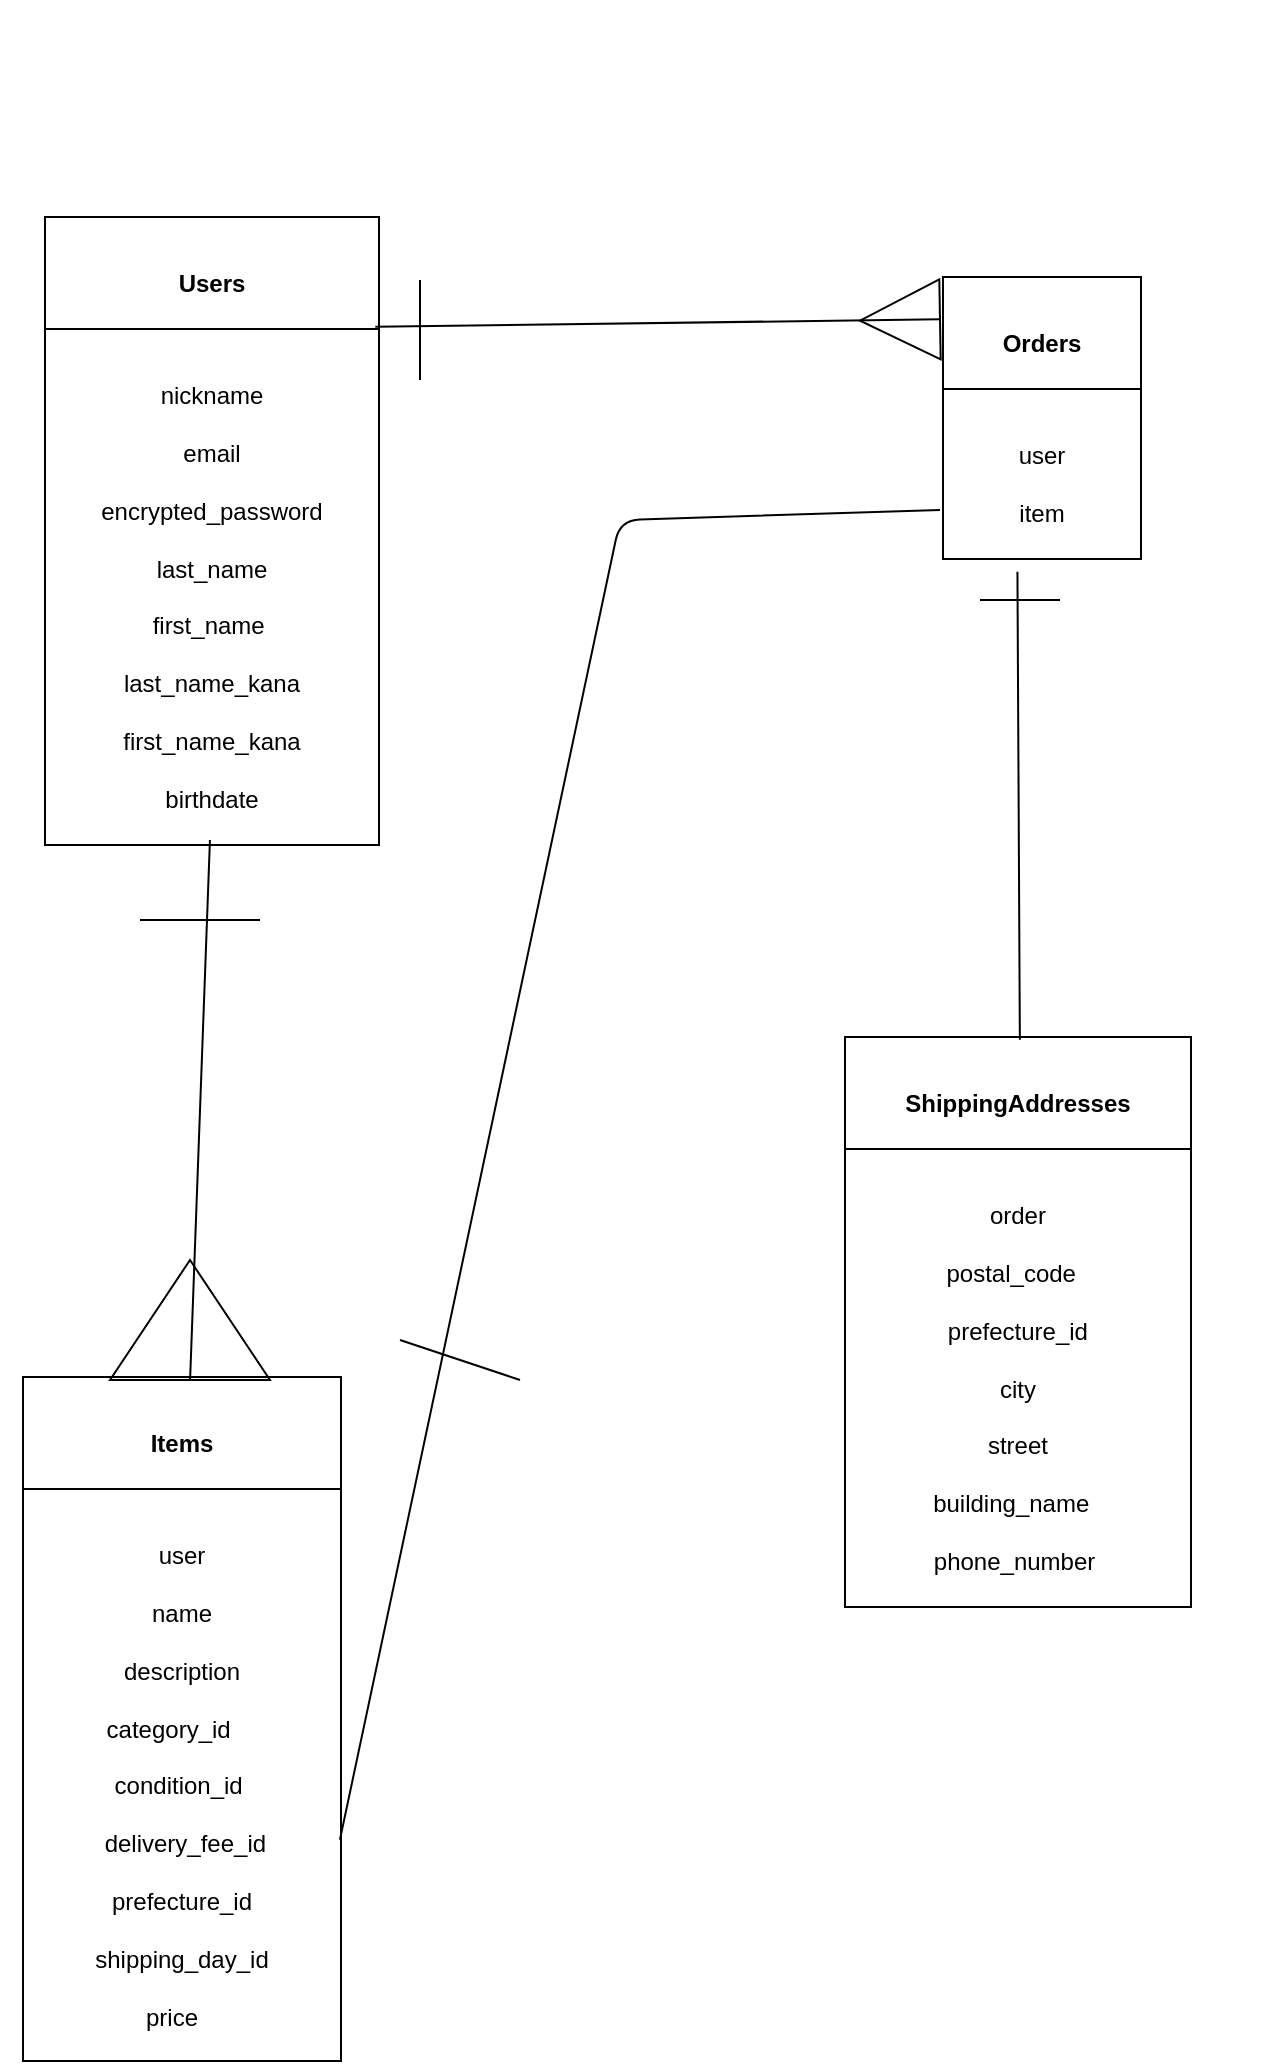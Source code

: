 <mxfile>
    <diagram id="s_BzYldp5k4ytjbRhJWi" name="Page-1">
        <mxGraphModel dx="447" dy="352" grid="1" gridSize="10" guides="1" tooltips="1" connect="1" arrows="1" fold="1" page="1" pageScale="1" pageWidth="850" pageHeight="1100" math="0" shadow="0">
            <root>
                <mxCell id="0"/>
                <mxCell id="1" parent="0"/>
                <mxCell id="4" value="&lt;table style=&quot;border-collapse:collapse;border:none;mso-border-alt:solid windowtext .5pt;&#10; mso-yfti-tbllook:1184;mso-table-lspace:9.0pt;margin-left:6.75pt;mso-table-rspace:&#10; 9.0pt;margin-right:6.75pt;mso-table-anchor-vertical:paragraph;mso-table-anchor-horizontal:&#10; page;mso-table-left:183.7pt;mso-table-top:.7pt;mso-padding-alt:0in 5.4pt 0in 5.4pt&quot; align=&quot;left&quot; cellpadding=&quot;0&quot; cellspacing=&quot;0&quot; border=&quot;1&quot; class=&quot;MsoTableGrid&quot;&gt;&#10; &lt;tbody&gt;&lt;tr style=&quot;mso-yfti-irow:0;mso-yfti-firstrow:yes;height:4.4pt&quot;&gt;&#10;  &lt;td style=&quot;width:86.25pt;border:solid windowtext 1.0pt;&#10;  mso-border-alt:solid windowtext .5pt;padding:0in 5.4pt 0in 5.4pt;height:4.4pt&quot; valign=&quot;top&quot; width=&quot;115&quot;&gt;&#10;  &lt;p style=&quot;margin-bottom:0in;text-align:center;&#10;  line-height:normal;mso-element:frame;mso-element-frame-hspace:9.0pt;&#10;  mso-element-wrap:around;mso-element-anchor-vertical:paragraph;mso-element-anchor-horizontal:&#10;  page;mso-element-left:183.75pt;mso-element-top:.7pt;mso-height-rule:exactly&quot; align=&quot;center&quot; class=&quot;MsoNormal&quot;&gt;&lt;b&gt;Orders&lt;/b&gt;&lt;/p&gt;&#10;  &lt;/td&gt;&#10; &lt;/tr&gt;&#10; &lt;tr style=&quot;mso-yfti-irow:1;mso-yfti-lastrow:yes;height:32.05pt&quot;&gt;&#10;  &lt;td style=&quot;width:86.25pt;border:solid windowtext 1.0pt;&#10;  border-top:none;mso-border-top-alt:solid windowtext .5pt;mso-border-alt:solid windowtext .5pt;&#10;  padding:0in 5.4pt 0in 5.4pt;height:32.05pt&quot; valign=&quot;top&quot; width=&quot;115&quot;&gt;&#10;  &lt;p style=&quot;margin-bottom:0in;text-align:center;&#10;  line-height:normal;mso-element:frame;mso-element-frame-hspace:9.0pt;&#10;  mso-element-wrap:around;mso-element-anchor-vertical:paragraph;mso-element-anchor-horizontal:&#10;  page;mso-element-left:183.75pt;mso-element-top:.7pt;mso-height-rule:exactly&quot; align=&quot;center&quot; class=&quot;MsoNormal&quot;&gt;user&lt;br&gt;&#10;  item&lt;/p&gt;&#10;  &lt;/td&gt;&#10; &lt;/tr&gt;&#10;&lt;/tbody&gt;&lt;/table&gt;" style="text;whiteSpace=wrap;html=1;" parent="1" vertex="1">
                    <mxGeometry x="470" y="70" width="120" height="260" as="geometry"/>
                </mxCell>
                <mxCell id="7" value="" style="triangle;whiteSpace=wrap;html=1;rotation=-181;" parent="1" vertex="1">
                    <mxGeometry x="440" y="180" width="40" height="40" as="geometry"/>
                </mxCell>
                <mxCell id="9" value="" style="endArrow=none;html=1;elbow=vertical;" parent="1" edge="1">
                    <mxGeometry width="50" height="50" relative="1" as="geometry">
                        <mxPoint x="220" y="230" as="sourcePoint"/>
                        <mxPoint x="220" y="180" as="targetPoint"/>
                    </mxGeometry>
                </mxCell>
                <mxCell id="15" value="" style="endArrow=none;html=1;elbow=vertical;entryX=0;entryY=0.5;entryDx=0;entryDy=0;exitX=0.987;exitY=0.389;exitDx=0;exitDy=0;exitPerimeter=0;" parent="1" target="7" edge="1">
                    <mxGeometry width="50" height="50" relative="1" as="geometry">
                        <mxPoint x="197.66" y="203.38" as="sourcePoint"/>
                        <mxPoint x="460.027" y="220.001" as="targetPoint"/>
                    </mxGeometry>
                </mxCell>
                <mxCell id="19" value="" style="endArrow=none;html=1;elbow=vertical;entryX=0;entryY=0.5;entryDx=0;entryDy=0;exitX=0.941;exitY=0.723;exitDx=0;exitDy=0;exitPerimeter=0;" parent="1" edge="1">
                    <mxGeometry width="50" height="50" relative="1" as="geometry">
                        <mxPoint x="179.97" y="959.81" as="sourcePoint"/>
                        <mxPoint x="480" y="295" as="targetPoint"/>
                        <Array as="points">
                            <mxPoint x="320" y="300"/>
                        </Array>
                    </mxGeometry>
                </mxCell>
                <mxCell id="21" value="" style="endArrow=none;html=1;elbow=vertical;" parent="1" edge="1">
                    <mxGeometry width="50" height="50" relative="1" as="geometry">
                        <mxPoint x="210" y="710" as="sourcePoint"/>
                        <mxPoint x="270" y="730" as="targetPoint"/>
                    </mxGeometry>
                </mxCell>
                <mxCell id="24" value="" style="endArrow=none;html=1;elbow=vertical;" parent="1" edge="1">
                    <mxGeometry width="50" height="50" relative="1" as="geometry">
                        <mxPoint x="80" y="500" as="sourcePoint"/>
                        <mxPoint x="140" y="500.0" as="targetPoint"/>
                    </mxGeometry>
                </mxCell>
                <mxCell id="25" value="" style="triangle;whiteSpace=wrap;html=1;rotation=-90;" parent="1" vertex="1">
                    <mxGeometry x="75" y="660" width="60" height="80" as="geometry"/>
                </mxCell>
                <mxCell id="26" value="" style="endArrow=none;html=1;elbow=vertical;entryX=0.471;entryY=0.234;entryDx=0;entryDy=0;entryPerimeter=0;exitX=0.5;exitY=1;exitDx=0;exitDy=0;" parent="1" edge="1">
                    <mxGeometry width="50" height="50" relative="1" as="geometry">
                        <mxPoint x="114.97" y="460" as="sourcePoint"/>
                        <mxPoint x="105.04" y="729.98" as="targetPoint"/>
                    </mxGeometry>
                </mxCell>
                <mxCell id="28" value="" style="endArrow=none;html=1;elbow=vertical;exitX=0.406;exitY=0.984;exitDx=0;exitDy=0;exitPerimeter=0;entryX=0.333;entryY=0.268;entryDx=0;entryDy=0;entryPerimeter=0;" parent="1" source="4" edge="1">
                    <mxGeometry width="50" height="50" relative="1" as="geometry">
                        <mxPoint x="307.66" y="383.73" as="sourcePoint"/>
                        <mxPoint x="519.93" y="559.88" as="targetPoint"/>
                    </mxGeometry>
                </mxCell>
                <mxCell id="29" value="" style="endArrow=none;html=1;elbow=vertical;" parent="1" edge="1">
                    <mxGeometry width="50" height="50" relative="1" as="geometry">
                        <mxPoint x="540" y="340" as="sourcePoint"/>
                        <mxPoint x="500" y="340" as="targetPoint"/>
                    </mxGeometry>
                </mxCell>
                <mxCell id="30" value="&lt;table style=&quot;border-collapse:collapse;border:none;mso-border-alt:solid windowtext .5pt;&#10; mso-yfti-tbllook:1184;mso-padding-alt:0in 5.4pt 0in 5.4pt&quot; cellpadding=&quot;0&quot; cellspacing=&quot;0&quot; border=&quot;1&quot; class=&quot;MsoTableGrid&quot;&gt;&#10; &lt;tbody&gt;&lt;tr style=&quot;mso-yfti-irow:0;mso-yfti-firstrow:yes;height:13.95pt&quot;&gt;&#10;  &lt;td style=&quot;width:118.15pt;border:solid windowtext 1.0pt;&#10;  mso-border-alt:solid windowtext .5pt;padding:0in 5.4pt 0in 5.4pt;height:13.95pt&quot; valign=&quot;top&quot; width=&quot;158&quot;&gt;&#10;  &lt;p style=&quot;margin-bottom:0in;text-align:center;&#10;  line-height:normal&quot; align=&quot;center&quot; class=&quot;MsoNormal&quot;&gt;&lt;b&gt;Users&lt;/b&gt;&lt;/p&gt;&#10;  &lt;/td&gt;&#10; &lt;/tr&gt;&#10; &lt;tr style=&quot;mso-yfti-irow:1;mso-yfti-lastrow:yes;height:100.6pt&quot;&gt;&#10;  &lt;td style=&quot;width:118.15pt;border:solid windowtext 1.0pt;&#10;  border-top:none;mso-border-top-alt:solid windowtext .5pt;mso-border-alt:solid windowtext .5pt;&#10;  padding:0in 5.4pt 0in 5.4pt;height:100.6pt&quot; valign=&quot;top&quot; width=&quot;158&quot;&gt;&#10;  &lt;p style=&quot;margin-bottom:0in;text-align:center;&#10;  line-height:normal&quot; align=&quot;center&quot; class=&quot;MsoNormal&quot;&gt;nickname&lt;br&gt;&#10;  email&lt;br&gt;&#10;  encrypted_password&lt;br&gt;&#10;  last_name&lt;br&gt;&#10;  first_name&lt;span style=&quot;mso-spacerun:yes&quot;&gt;&amp;nbsp; &lt;/span&gt;&lt;br&gt;&#10;  last_name_kana&lt;br&gt;&#10;  first_name_kana&lt;br&gt;&#10;  birthdate&lt;/p&gt;&#10;  &lt;/td&gt;&#10; &lt;/tr&gt;&#10;&lt;/tbody&gt;&lt;/table&gt;" style="text;whiteSpace=wrap;html=1;" vertex="1" parent="1">
                    <mxGeometry x="30" y="40" width="170" height="420" as="geometry"/>
                </mxCell>
                <mxCell id="31" value="&lt;table style=&quot;border-collapse:collapse;border:none;mso-border-alt:solid windowtext .5pt;&#10; mso-yfti-tbllook:1184;mso-table-lspace:9.0pt;margin-left:6.75pt;mso-table-rspace:&#10; 9.0pt;margin-right:6.75pt;mso-table-anchor-vertical:paragraph;mso-table-anchor-horizontal:&#10; page;mso-table-left:259.7pt;mso-table-top:-97.25pt;mso-padding-alt:0in 5.4pt 0in 5.4pt&quot; align=&quot;left&quot; cellpadding=&quot;0&quot; cellspacing=&quot;0&quot; border=&quot;1&quot; class=&quot;MsoTableGrid&quot;&gt;&#10; &lt;tbody&gt;&lt;tr style=&quot;mso-yfti-irow:0;mso-yfti-firstrow:yes;height:13.95pt&quot;&gt;&#10;  &lt;td style=&quot;width:118.15pt;border:solid windowtext 1.0pt;&#10;  mso-border-alt:solid windowtext .5pt;padding:0in 5.4pt 0in 5.4pt;height:13.95pt&quot; valign=&quot;top&quot; width=&quot;158&quot;&gt;&#10;  &lt;p style=&quot;margin-bottom:0in;text-align:center;&#10;  line-height:normal;mso-element:frame;mso-element-frame-hspace:9.0pt;&#10;  mso-element-wrap:around;mso-element-anchor-vertical:paragraph;mso-element-anchor-horizontal:&#10;  page;mso-element-left:259.75pt;mso-element-top:-97.25pt;mso-height-rule:exactly&quot; align=&quot;center&quot; class=&quot;MsoNormal&quot;&gt;&lt;b&gt;Items&lt;/b&gt;&lt;/p&gt;&#10;  &lt;/td&gt;&#10; &lt;/tr&gt;&#10; &lt;tr style=&quot;mso-yfti-irow:1;mso-yfti-lastrow:yes;height:100.6pt&quot;&gt;&#10;  &lt;td style=&quot;width:118.15pt;border:solid windowtext 1.0pt;&#10;  border-top:none;mso-border-top-alt:solid windowtext .5pt;mso-border-alt:solid windowtext .5pt;&#10;  padding:0in 5.4pt 0in 5.4pt;height:100.6pt&quot; valign=&quot;top&quot; width=&quot;158&quot;&gt;&#10;  &lt;p style=&quot;margin-bottom:0in;text-align:center;&#10;  line-height:normal;mso-element:frame;mso-element-frame-hspace:9.0pt;&#10;  mso-element-wrap:around;mso-element-anchor-vertical:paragraph;mso-element-anchor-horizontal:&#10;  page;mso-element-left:259.75pt;mso-element-top:-97.25pt;mso-height-rule:exactly&quot; align=&quot;center&quot; class=&quot;MsoNormal&quot;&gt;user&lt;br&gt;&#10;  name&lt;br&gt;&#10;  description&lt;br&gt;&#10;  category_id&lt;span style=&quot;mso-spacerun:yes&quot;&gt;&amp;nbsp;&amp;nbsp;&amp;nbsp;&amp;nbsp; &lt;/span&gt;&lt;br&gt;&#10;  condition_id&lt;span style=&quot;mso-spacerun:yes&quot;&gt;&amp;nbsp; &lt;/span&gt;&lt;br&gt;&#10;  &lt;span style=&quot;mso-spacerun:yes&quot;&gt;&amp;nbsp;&lt;/span&gt;delivery_fee_id&lt;br&gt;&#10;  prefecture_id&lt;br&gt;&#10;  shipping_day_id&lt;br&gt;&#10;  &lt;span style=&quot;mso-spacerun:yes&quot;&gt;&amp;nbsp;&lt;/span&gt;price&lt;span style=&quot;mso-spacerun:yes&quot;&gt;&amp;nbsp;&amp;nbsp;&amp;nbsp;&amp;nbsp; &lt;/span&gt;&lt;/p&gt;&#10;  &lt;/td&gt;&#10; &lt;/tr&gt;&#10;&lt;/tbody&gt;&lt;/table&gt;" style="text;whiteSpace=wrap;html=1;" vertex="1" parent="1">
                    <mxGeometry x="10" y="620" width="180" height="450" as="geometry"/>
                </mxCell>
                <mxCell id="32" value="&lt;table style=&quot;border-collapse:collapse;border:none;mso-border-alt:solid windowtext .5pt;&#10; mso-yfti-tbllook:1184;mso-padding-alt:0in 5.4pt 0in 5.4pt&quot; cellpadding=&quot;0&quot; cellspacing=&quot;0&quot; border=&quot;1&quot; class=&quot;MsoTableGrid&quot;&gt;&#10; &lt;tbody&gt;&lt;tr style=&quot;mso-yfti-irow:0;mso-yfti-firstrow:yes;height:13.95pt&quot;&gt;&#10;  &lt;td style=&quot;width:118.15pt;border:solid windowtext 1.0pt;&#10;  mso-border-alt:solid windowtext .5pt;padding:0in 5.4pt 0in 5.4pt;height:13.95pt&quot; valign=&quot;top&quot; width=&quot;158&quot;&gt;&#10;  &lt;p style=&quot;margin-bottom:0in;text-align:center;&#10;  line-height:normal&quot; align=&quot;center&quot; class=&quot;MsoNormal&quot;&gt;&lt;b&gt;ShippingAddresses&lt;/b&gt;&lt;/p&gt;&#10;  &lt;/td&gt;&#10; &lt;/tr&gt;&#10; &lt;tr style=&quot;mso-yfti-irow:1;mso-yfti-lastrow:yes;height:100.6pt&quot;&gt;&#10;  &lt;td style=&quot;width:118.15pt;border:solid windowtext 1.0pt;&#10;  border-top:none;mso-border-top-alt:solid windowtext .5pt;mso-border-alt:solid windowtext .5pt;&#10;  padding:0in 5.4pt 0in 5.4pt;height:100.6pt&quot; valign=&quot;top&quot; width=&quot;158&quot;&gt;&#10;  &lt;p style=&quot;margin-bottom:0in;text-align:center;&#10;  line-height:normal&quot; align=&quot;center&quot; class=&quot;MsoNormal&quot;&gt;order&lt;br&gt;&#10;  postal_code&lt;span style=&quot;mso-spacerun:yes&quot;&gt;&amp;nbsp;&amp;nbsp; &lt;/span&gt;&lt;br&gt;&#10;  prefecture_id&lt;br&gt;&#10;  city&lt;br&gt;&#10;  street&lt;br&gt;&#10;  building_name&lt;span style=&quot;mso-spacerun:yes&quot;&gt;&amp;nbsp;&amp;nbsp; &lt;/span&gt;&lt;br&gt;&#10;  phone_number&lt;span style=&quot;mso-spacerun:yes&quot;&gt;&amp;nbsp; &lt;/span&gt;&lt;/p&gt;&#10;  &lt;/td&gt;&#10; &lt;/tr&gt;&#10;&lt;/tbody&gt;&lt;/table&gt;" style="text;whiteSpace=wrap;html=1;" vertex="1" parent="1">
                    <mxGeometry x="430" y="450" width="210" height="410" as="geometry"/>
                </mxCell>
            </root>
        </mxGraphModel>
    </diagram>
</mxfile>